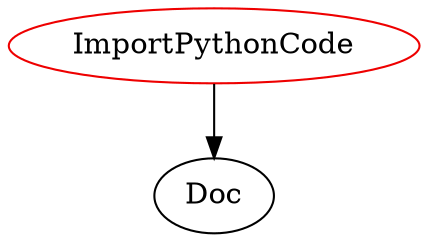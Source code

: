digraph importpythoncode{
ImportPythonCode -> Doc;
ImportPythonCode	[shape=oval, color=red2, label="ImportPythonCode"];
}
